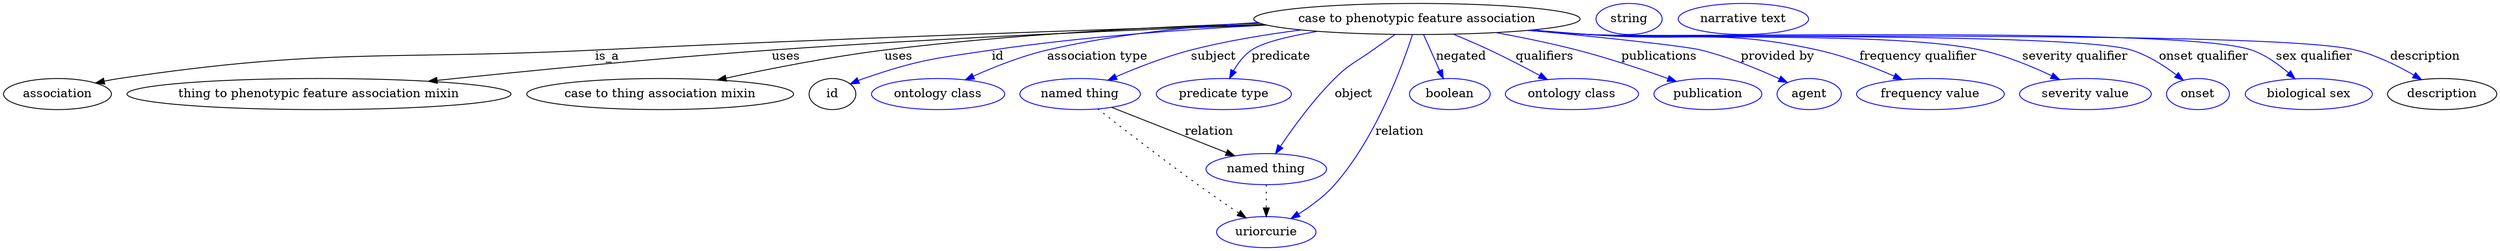 digraph {
	graph [bb="0,0,2361.1,283"];
	node [label="\N"];
	"case to phenotypic feature association"	 [height=0.5,
		label="case to phenotypic feature association",
		pos="1330,265",
		width=4.026];
	association	 [height=0.5,
		pos="50.046,178",
		width=1.3902];
	"case to phenotypic feature association" -> association	 [label=is_a,
		lp="561.05,221.5",
		pos="e,86.556,190.51 1191.2,259.79 1035.2,253.66 774.33,242.56 550.05,229 353.86,217.13 302.23,232.23 109.05,196 104.9,195.22 100.64,\
194.26 96.385,193.18"];
	"thing to phenotypic feature association mixin"	 [height=0.5,
		pos="289.05,178",
		width=4.7482];
	"case to phenotypic feature association" -> "thing to phenotypic feature association mixin"	 [label=uses,
		lp="729.05,221.5",
		pos="e,393.96,192.28 1192.3,259.27 1068,253.54 880.04,243.48 717.05,229 610.75,219.55 490.07,204.81 404.01,193.6"];
	"case to thing association mixin"	 [height=0.5,
		pos="598.05,178",
		width=3.34];
	"case to phenotypic feature association" -> "case to thing association mixin"	 [label=uses,
		lp="839.05,221.5",
		pos="e,657.39,193.75 1189.6,260.5 1088.4,255.91 948.76,246.81 827.05,229 772.9,221.08 712.52,207.43 667.36,196.24"];
	id	 [height=0.5,
		pos="763.05,178",
		width=0.75];
	"case to phenotypic feature association" -> id	 [color=blue,
		label=id,
		lp="934.55,221.5",
		pos="e,784.03,189.44 1195.2,258.26 1117.1,253.02 1017.1,244.02 929.05,229 870.29,218.97 854.92,216.78 799.05,196 797.18,195.31 795.28,\
194.54 793.38,193.74",
		style=solid];
	"association type"	 [color=blue,
		height=0.5,
		label="ontology class",
		pos="870.05,178",
		width=1.7151];
	"case to phenotypic feature association" -> "association type"	 [color=blue,
		label="association type",
		lp="1030,221.5",
		pos="e,899.64,194.08 1204.6,255.95 1123.6,249.32 1026.2,239.66 986.05,229 959.25,221.89 930.73,209.43 908.68,198.6",
		style=solid];
	subject	 [color=blue,
		height=0.5,
		label="named thing",
		pos="1005,178",
		width=1.5346];
	"case to phenotypic feature association" -> subject	 [color=blue,
		label=subject,
		lp="1134.5,221.5",
		pos="e,1033.2,193.6 1222.9,252.84 1188.1,247.36 1149.5,239.65 1115,229 1089.9,221.23 1063.1,208.91 1042.3,198.32",
		style=solid];
	predicate	 [color=blue,
		height=0.5,
		label="predicate type",
		pos="1139,178",
		width=1.679];
	"case to phenotypic feature association" -> predicate	 [color=blue,
		label=predicate,
		lp="1196,221.5",
		pos="e,1146.1,196.19 1240.3,250.83 1211,244.9 1182.9,237.43 1171,229 1162.6,222.99 1155.8,213.95 1150.8,205.15",
		style=solid];
	object	 [color=blue,
		height=0.5,
		label="named thing",
		pos="1183,91",
		width=1.5346];
	"case to phenotypic feature association" -> object	 [color=blue,
		label=object,
		lp="1266,178",
		pos="e,1192.6,108.96 1305.7,247.21 1298.3,241.57 1290.2,235.18 1283,229 1267.1,215.24 1262.3,212.36 1249,196 1228.9,171.11 1209.9,139.7 \
1197.5,117.74",
		style=solid];
	relation	 [color=blue,
		height=0.5,
		label=uriorcurie,
		pos="1183,18",
		width=1.2638];
	"case to phenotypic feature association" -> relation	 [color=blue,
		label=relation,
		lp="1308,134.5",
		pos="e,1206.1,33.708 1325.2,246.93 1315.1,211.16 1288.9,129.89 1247,73 1238,60.657 1225.6,49.217 1214.2,40.004",
		style=solid];
	negated	 [color=blue,
		height=0.5,
		label=boolean,
		pos="1363,178",
		width=1.0652];
	"case to phenotypic feature association" -> negated	 [color=blue,
		label=negated,
		lp="1370.5,221.5",
		pos="e,1356.2,196 1336.9,246.97 1341.4,234.96 1347.5,218.94 1352.7,205.36",
		style=solid];
	qualifiers	 [color=blue,
		height=0.5,
		label="ontology class",
		pos="1481,178",
		width=1.7151];
	"case to phenotypic feature association" -> qualifiers	 [color=blue,
		label=qualifiers,
		lp="1446,221.5",
		pos="e,1454.4,194.36 1363.1,247.32 1373.7,241.57 1385.4,235.09 1396,229 1412.5,219.57 1430.6,208.79 1445.8,199.58",
		style=solid];
	publications	 [color=blue,
		height=0.5,
		label=publication,
		pos="1611,178",
		width=1.3902];
	"case to phenotypic feature association" -> publications	 [color=blue,
		label=publications,
		lp="1551.5,221.5",
		pos="e,1578.1,191.69 1401.1,249.29 1425,243.51 1451.9,236.52 1476,229 1507.6,219.19 1542.4,205.97 1568.8,195.44",
		style=solid];
	"provided by"	 [color=blue,
		height=0.5,
		label=agent,
		pos="1709,178",
		width=0.83048];
	"case to phenotypic feature association" -> "provided by"	 [color=blue,
		label="provided by",
		lp="1667,221.5",
		pos="e,1686.3,189.95 1437.1,252.82 1495.2,245.68 1560.8,236.6 1589,229 1620,220.69 1653.4,205.98 1677.1,194.49",
		style=solid];
	"frequency qualifier"	 [color=blue,
		height=0.5,
		label="frequency value",
		pos="1824,178",
		width=1.8776];
	"case to phenotypic feature association" -> "frequency qualifier"	 [color=blue,
		label="frequency qualifier",
		lp="1801,221.5",
		pos="e,1793.4,194.27 1433.3,252.34 1449.9,250.45 1466.9,248.6 1483,247 1581.1,237.24 1608.4,252.58 1704,229 1731.9,222.15 1761.5,209.6 \
1784.4,198.67",
		style=solid];
	"severity qualifier"	 [color=blue,
		height=0.5,
		label="severity value",
		pos="1969,178",
		width=1.661];
	"case to phenotypic feature association" -> "severity qualifier"	 [color=blue,
		label="severity qualifier",
		lp="1945.5,221.5",
		pos="e,1941.6,194.09 1431.2,252.1 1448.5,250.19 1466.3,248.39 1483,247 1566,240.13 1776.2,248.59 1857,229 1883.5,222.6 1911.3,209.97 \
1932.6,198.88",
		style=solid];
	"onset qualifier"	 [color=blue,
		height=0.5,
		label=onset,
		pos="2076,178",
		width=0.81243];
	"case to phenotypic feature association" -> "onset qualifier"	 [color=blue,
		label="onset qualifier",
		lp="2066.5,221.5",
		pos="e,2059,192.73 1430.7,251.96 1448.2,250.05 1466.1,248.29 1483,247 1539.9,242.66 1941.6,245.93 1996,229 2016,222.79 2035.9,210.18 \
2050.8,199.05",
		style=solid];
	"sex qualifier"	 [color=blue,
		height=0.5,
		label="biological sex",
		pos="2183,178",
		width=1.661];
	"case to phenotypic feature association" -> "sex qualifier"	 [color=blue,
		label="sex qualifier",
		lp="2173,221.5",
		pos="e,2164.9,195.23 1430.3,251.92 1447.9,250 1466,248.25 1483,247 1552.6,241.92 2043.9,250.87 2110,229 2127.1,223.35 2143.8,212.28 2156.9,\
201.9",
		style=solid];
	description	 [height=0.5,
		pos="2311,178",
		width=1.3902];
	"case to phenotypic feature association" -> description	 [color=blue,
		label=description,
		lp="2278.5,221.5",
		pos="e,2287.2,194.04 1429.9,251.9 1447.6,249.97 1465.8,248.22 1483,247 1563.8,241.27 2132.6,248.87 2211,229 2234.9,222.95 2259.6,210.45 \
2278.4,199.34",
		style=solid];
	association_id	 [color=blue,
		height=0.5,
		label=string,
		pos="1523,265",
		width=0.84854];
	subject -> object	 [label=relation,
		lp="1126,134.5",
		pos="e,1152.4,105.98 1036.1,162.85 1065.8,148.31 1110.8,126.3 1143.2,110.47"];
	subject -> relation	 [pos="e,1163.6,34.435 1023.4,160.71 1045.8,139.73 1084.9,103.41 1119,73 1130.9,62.421 1144.3,50.916 1155.7,41.177",
		style=dotted];
	object -> relation	 [pos="e,1183,36.09 1183,72.955 1183,64.883 1183,55.176 1183,46.182",
		style=dotted];
	"thing to phenotypic feature association mixin_description"	 [color=blue,
		height=0.5,
		label="narrative text",
		pos="1629,265",
		width=1.6068];
}
